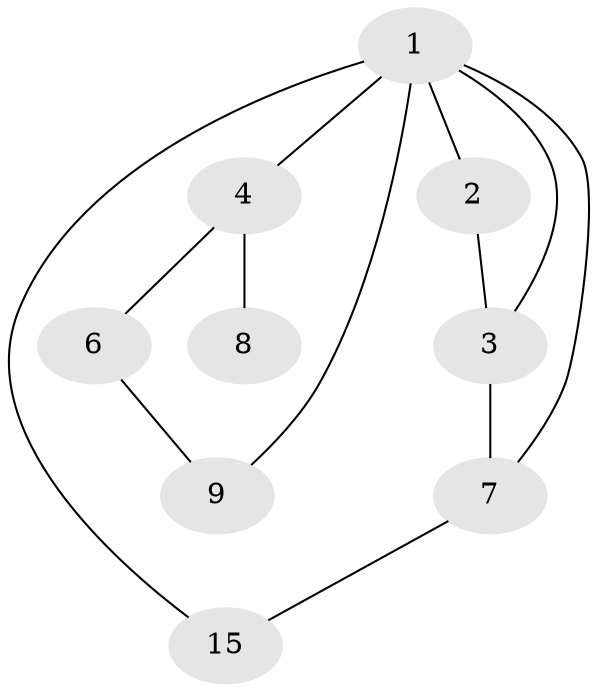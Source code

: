 // Generated by graph-tools (version 1.1) at 2025/46/02/15/25 05:46:28]
// undirected, 9 vertices, 12 edges
graph export_dot {
graph [start="1"]
  node [color=gray90,style=filled];
  1;
  2 [super="+12"];
  3;
  4 [super="+5"];
  6 [super="+17"];
  7 [super="+19"];
  8 [super="+10+18"];
  9 [super="+14+20"];
  15 [super="+14"];
  1 -- 2;
  1 -- 4;
  1 -- 9;
  1 -- 15;
  1 -- 3;
  1 -- 7;
  2 -- 3;
  3 -- 7;
  4 -- 6;
  4 -- 8;
  6 -- 9;
  7 -- 15;
}
